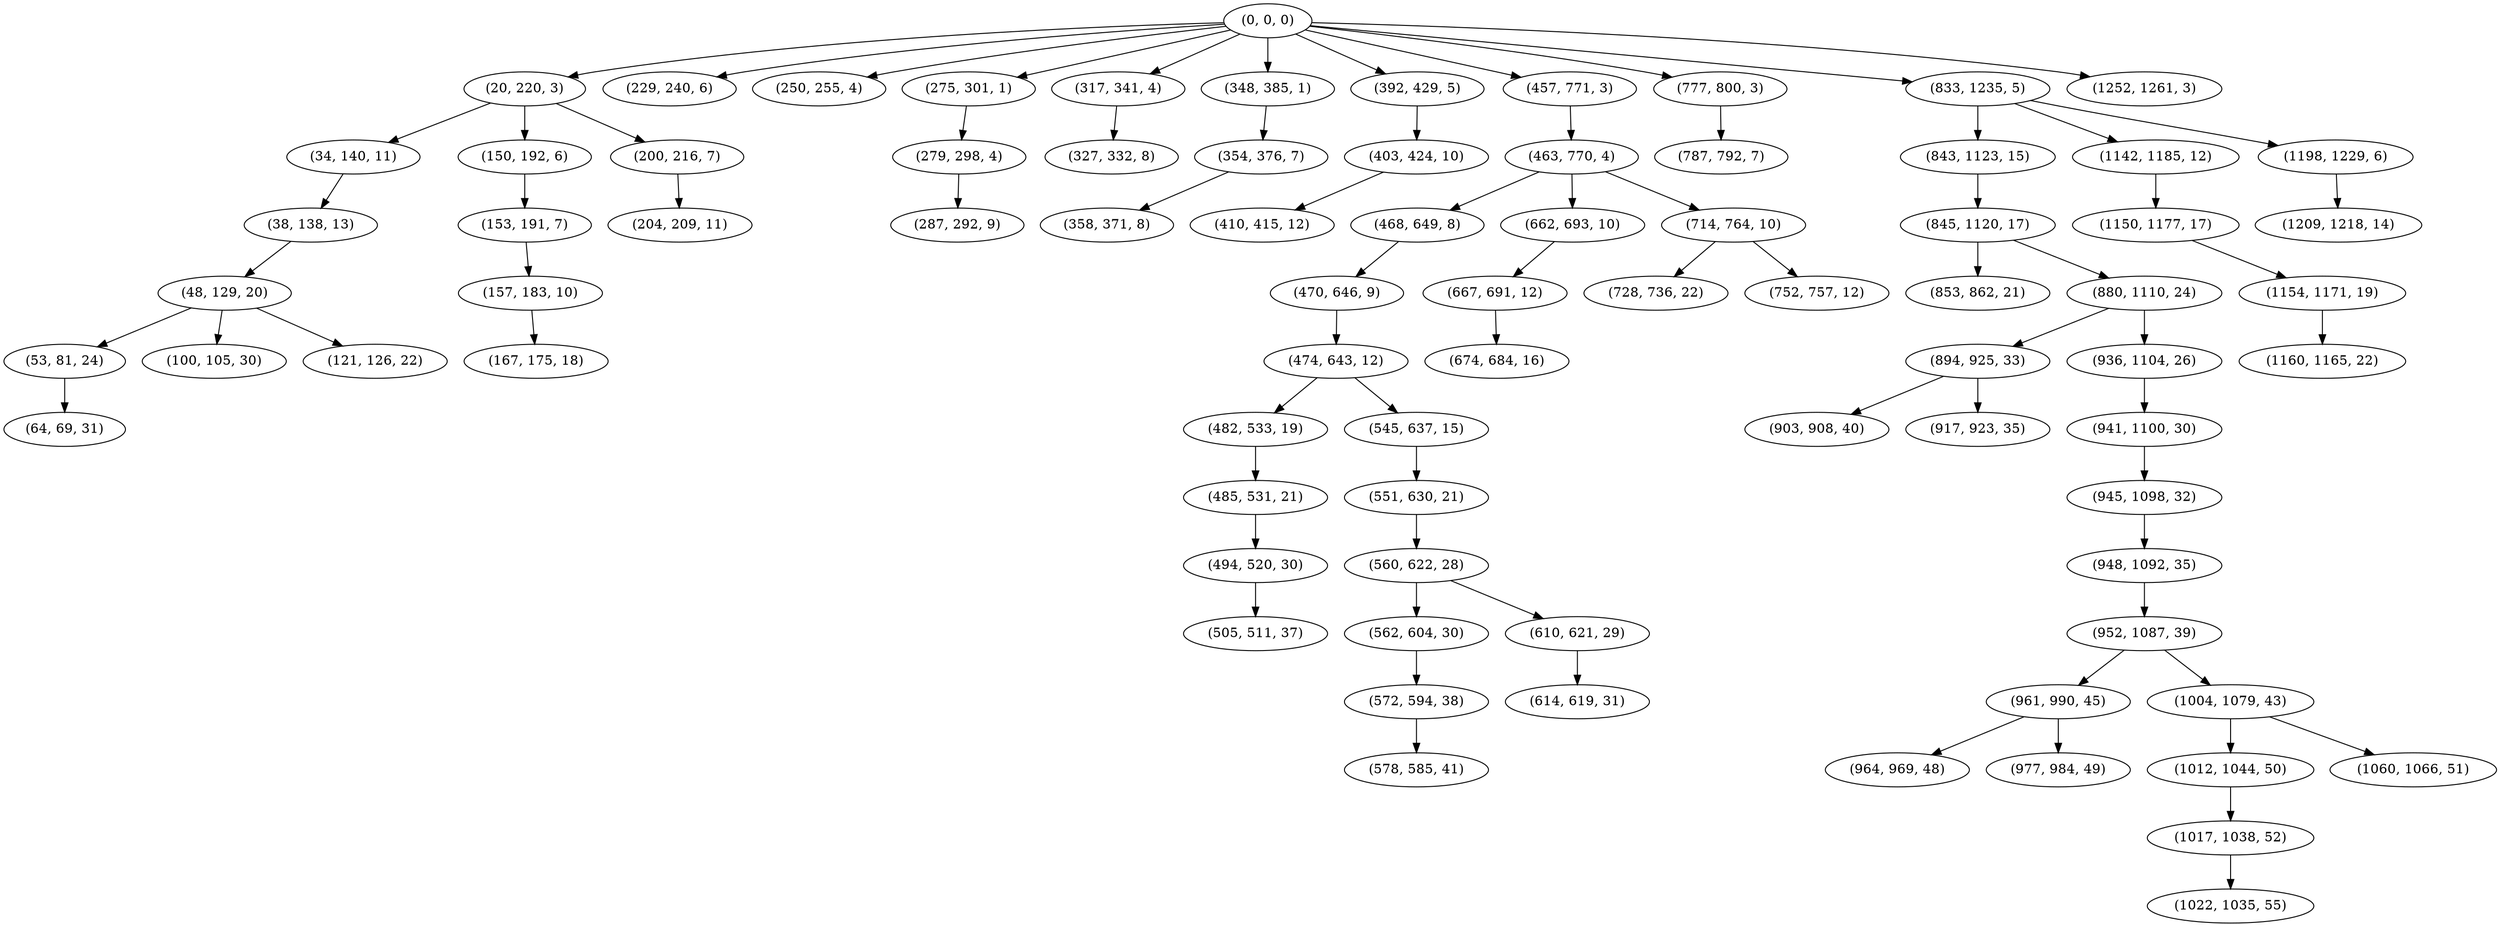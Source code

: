 digraph tree {
    "(0, 0, 0)";
    "(20, 220, 3)";
    "(34, 140, 11)";
    "(38, 138, 13)";
    "(48, 129, 20)";
    "(53, 81, 24)";
    "(64, 69, 31)";
    "(100, 105, 30)";
    "(121, 126, 22)";
    "(150, 192, 6)";
    "(153, 191, 7)";
    "(157, 183, 10)";
    "(167, 175, 18)";
    "(200, 216, 7)";
    "(204, 209, 11)";
    "(229, 240, 6)";
    "(250, 255, 4)";
    "(275, 301, 1)";
    "(279, 298, 4)";
    "(287, 292, 9)";
    "(317, 341, 4)";
    "(327, 332, 8)";
    "(348, 385, 1)";
    "(354, 376, 7)";
    "(358, 371, 8)";
    "(392, 429, 5)";
    "(403, 424, 10)";
    "(410, 415, 12)";
    "(457, 771, 3)";
    "(463, 770, 4)";
    "(468, 649, 8)";
    "(470, 646, 9)";
    "(474, 643, 12)";
    "(482, 533, 19)";
    "(485, 531, 21)";
    "(494, 520, 30)";
    "(505, 511, 37)";
    "(545, 637, 15)";
    "(551, 630, 21)";
    "(560, 622, 28)";
    "(562, 604, 30)";
    "(572, 594, 38)";
    "(578, 585, 41)";
    "(610, 621, 29)";
    "(614, 619, 31)";
    "(662, 693, 10)";
    "(667, 691, 12)";
    "(674, 684, 16)";
    "(714, 764, 10)";
    "(728, 736, 22)";
    "(752, 757, 12)";
    "(777, 800, 3)";
    "(787, 792, 7)";
    "(833, 1235, 5)";
    "(843, 1123, 15)";
    "(845, 1120, 17)";
    "(853, 862, 21)";
    "(880, 1110, 24)";
    "(894, 925, 33)";
    "(903, 908, 40)";
    "(917, 923, 35)";
    "(936, 1104, 26)";
    "(941, 1100, 30)";
    "(945, 1098, 32)";
    "(948, 1092, 35)";
    "(952, 1087, 39)";
    "(961, 990, 45)";
    "(964, 969, 48)";
    "(977, 984, 49)";
    "(1004, 1079, 43)";
    "(1012, 1044, 50)";
    "(1017, 1038, 52)";
    "(1022, 1035, 55)";
    "(1060, 1066, 51)";
    "(1142, 1185, 12)";
    "(1150, 1177, 17)";
    "(1154, 1171, 19)";
    "(1160, 1165, 22)";
    "(1198, 1229, 6)";
    "(1209, 1218, 14)";
    "(1252, 1261, 3)";
    "(0, 0, 0)" -> "(20, 220, 3)";
    "(0, 0, 0)" -> "(229, 240, 6)";
    "(0, 0, 0)" -> "(250, 255, 4)";
    "(0, 0, 0)" -> "(275, 301, 1)";
    "(0, 0, 0)" -> "(317, 341, 4)";
    "(0, 0, 0)" -> "(348, 385, 1)";
    "(0, 0, 0)" -> "(392, 429, 5)";
    "(0, 0, 0)" -> "(457, 771, 3)";
    "(0, 0, 0)" -> "(777, 800, 3)";
    "(0, 0, 0)" -> "(833, 1235, 5)";
    "(0, 0, 0)" -> "(1252, 1261, 3)";
    "(20, 220, 3)" -> "(34, 140, 11)";
    "(20, 220, 3)" -> "(150, 192, 6)";
    "(20, 220, 3)" -> "(200, 216, 7)";
    "(34, 140, 11)" -> "(38, 138, 13)";
    "(38, 138, 13)" -> "(48, 129, 20)";
    "(48, 129, 20)" -> "(53, 81, 24)";
    "(48, 129, 20)" -> "(100, 105, 30)";
    "(48, 129, 20)" -> "(121, 126, 22)";
    "(53, 81, 24)" -> "(64, 69, 31)";
    "(150, 192, 6)" -> "(153, 191, 7)";
    "(153, 191, 7)" -> "(157, 183, 10)";
    "(157, 183, 10)" -> "(167, 175, 18)";
    "(200, 216, 7)" -> "(204, 209, 11)";
    "(275, 301, 1)" -> "(279, 298, 4)";
    "(279, 298, 4)" -> "(287, 292, 9)";
    "(317, 341, 4)" -> "(327, 332, 8)";
    "(348, 385, 1)" -> "(354, 376, 7)";
    "(354, 376, 7)" -> "(358, 371, 8)";
    "(392, 429, 5)" -> "(403, 424, 10)";
    "(403, 424, 10)" -> "(410, 415, 12)";
    "(457, 771, 3)" -> "(463, 770, 4)";
    "(463, 770, 4)" -> "(468, 649, 8)";
    "(463, 770, 4)" -> "(662, 693, 10)";
    "(463, 770, 4)" -> "(714, 764, 10)";
    "(468, 649, 8)" -> "(470, 646, 9)";
    "(470, 646, 9)" -> "(474, 643, 12)";
    "(474, 643, 12)" -> "(482, 533, 19)";
    "(474, 643, 12)" -> "(545, 637, 15)";
    "(482, 533, 19)" -> "(485, 531, 21)";
    "(485, 531, 21)" -> "(494, 520, 30)";
    "(494, 520, 30)" -> "(505, 511, 37)";
    "(545, 637, 15)" -> "(551, 630, 21)";
    "(551, 630, 21)" -> "(560, 622, 28)";
    "(560, 622, 28)" -> "(562, 604, 30)";
    "(560, 622, 28)" -> "(610, 621, 29)";
    "(562, 604, 30)" -> "(572, 594, 38)";
    "(572, 594, 38)" -> "(578, 585, 41)";
    "(610, 621, 29)" -> "(614, 619, 31)";
    "(662, 693, 10)" -> "(667, 691, 12)";
    "(667, 691, 12)" -> "(674, 684, 16)";
    "(714, 764, 10)" -> "(728, 736, 22)";
    "(714, 764, 10)" -> "(752, 757, 12)";
    "(777, 800, 3)" -> "(787, 792, 7)";
    "(833, 1235, 5)" -> "(843, 1123, 15)";
    "(833, 1235, 5)" -> "(1142, 1185, 12)";
    "(833, 1235, 5)" -> "(1198, 1229, 6)";
    "(843, 1123, 15)" -> "(845, 1120, 17)";
    "(845, 1120, 17)" -> "(853, 862, 21)";
    "(845, 1120, 17)" -> "(880, 1110, 24)";
    "(880, 1110, 24)" -> "(894, 925, 33)";
    "(880, 1110, 24)" -> "(936, 1104, 26)";
    "(894, 925, 33)" -> "(903, 908, 40)";
    "(894, 925, 33)" -> "(917, 923, 35)";
    "(936, 1104, 26)" -> "(941, 1100, 30)";
    "(941, 1100, 30)" -> "(945, 1098, 32)";
    "(945, 1098, 32)" -> "(948, 1092, 35)";
    "(948, 1092, 35)" -> "(952, 1087, 39)";
    "(952, 1087, 39)" -> "(961, 990, 45)";
    "(952, 1087, 39)" -> "(1004, 1079, 43)";
    "(961, 990, 45)" -> "(964, 969, 48)";
    "(961, 990, 45)" -> "(977, 984, 49)";
    "(1004, 1079, 43)" -> "(1012, 1044, 50)";
    "(1004, 1079, 43)" -> "(1060, 1066, 51)";
    "(1012, 1044, 50)" -> "(1017, 1038, 52)";
    "(1017, 1038, 52)" -> "(1022, 1035, 55)";
    "(1142, 1185, 12)" -> "(1150, 1177, 17)";
    "(1150, 1177, 17)" -> "(1154, 1171, 19)";
    "(1154, 1171, 19)" -> "(1160, 1165, 22)";
    "(1198, 1229, 6)" -> "(1209, 1218, 14)";
}
